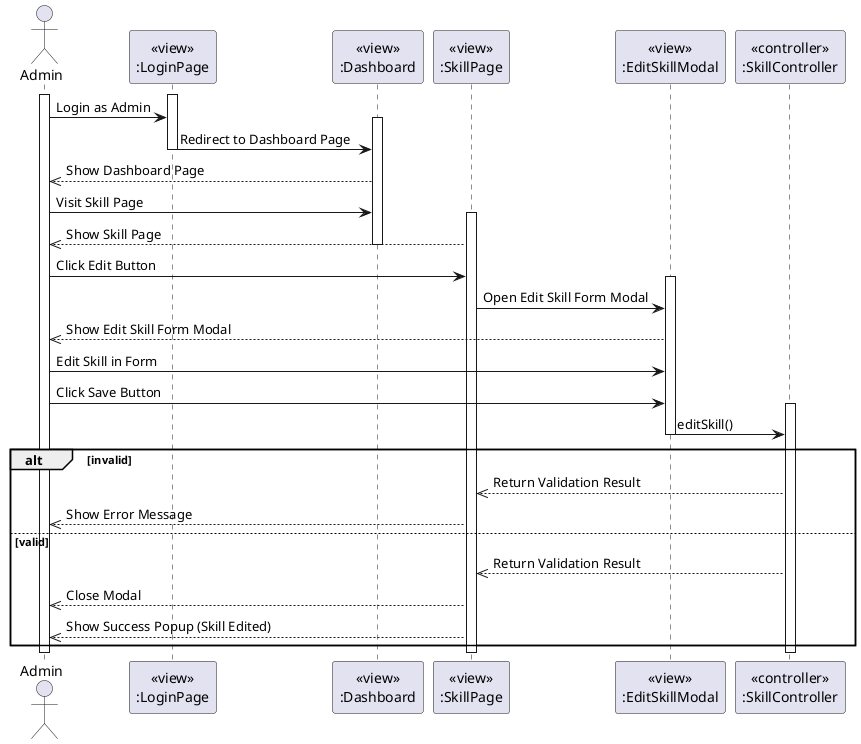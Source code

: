 @startuml EditSkill
actor Admin
participant LoginPageView [
  <<view>>
  :LoginPage
]

participant DashboardView [
  <<view>>
  :Dashboard
]

participant SkillView [
  <<view>>
  :SkillPage
]

participant EditSkillModalView [
  <<view>>
  :EditSkillModal
]

participant SkillController [
  <<controller>>
  :SkillController
]

activate Admin
activate LoginPageView
Admin -> LoginPageView: Login as Admin
activate DashboardView
LoginPageView -> DashboardView: Redirect to Dashboard Page
deactivate LoginPageView

DashboardView -->> Admin: Show Dashboard Page

Admin -> DashboardView: Visit Skill Page
activate SkillView
SkillView -->> Admin: Show Skill Page
deactivate DashboardView

Admin -> SkillView: Click Edit Button

activate EditSkillModalView
SkillView -> EditSkillModalView: Open Edit Skill Form Modal
EditSkillModalView -->> Admin: Show Edit Skill Form Modal

Admin -> EditSkillModalView: Edit Skill in Form
Admin -> EditSkillModalView: Click Save Button

activate SkillController
EditSkillModalView -> SkillController: editSkill()
deactivate EditSkillModalView
alt invalid
    SkillController -->> SkillView: Return Validation Result
    SkillView -->> Admin: Show Error Message
else valid
    SkillController -->> SkillView: Return Validation Result
    SkillView -->> Admin: Close Modal
    SkillView -->> Admin: Show Success Popup (Skill Edited)
end

deactivate SkillController
deactivate Admin
deactivate SkillView
@enduml

